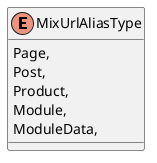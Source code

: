 @startuml
enum MixUrlAliasType {
    Page,
    Post,
    Product,
    Module,
    ModuleData,
}
@enduml
